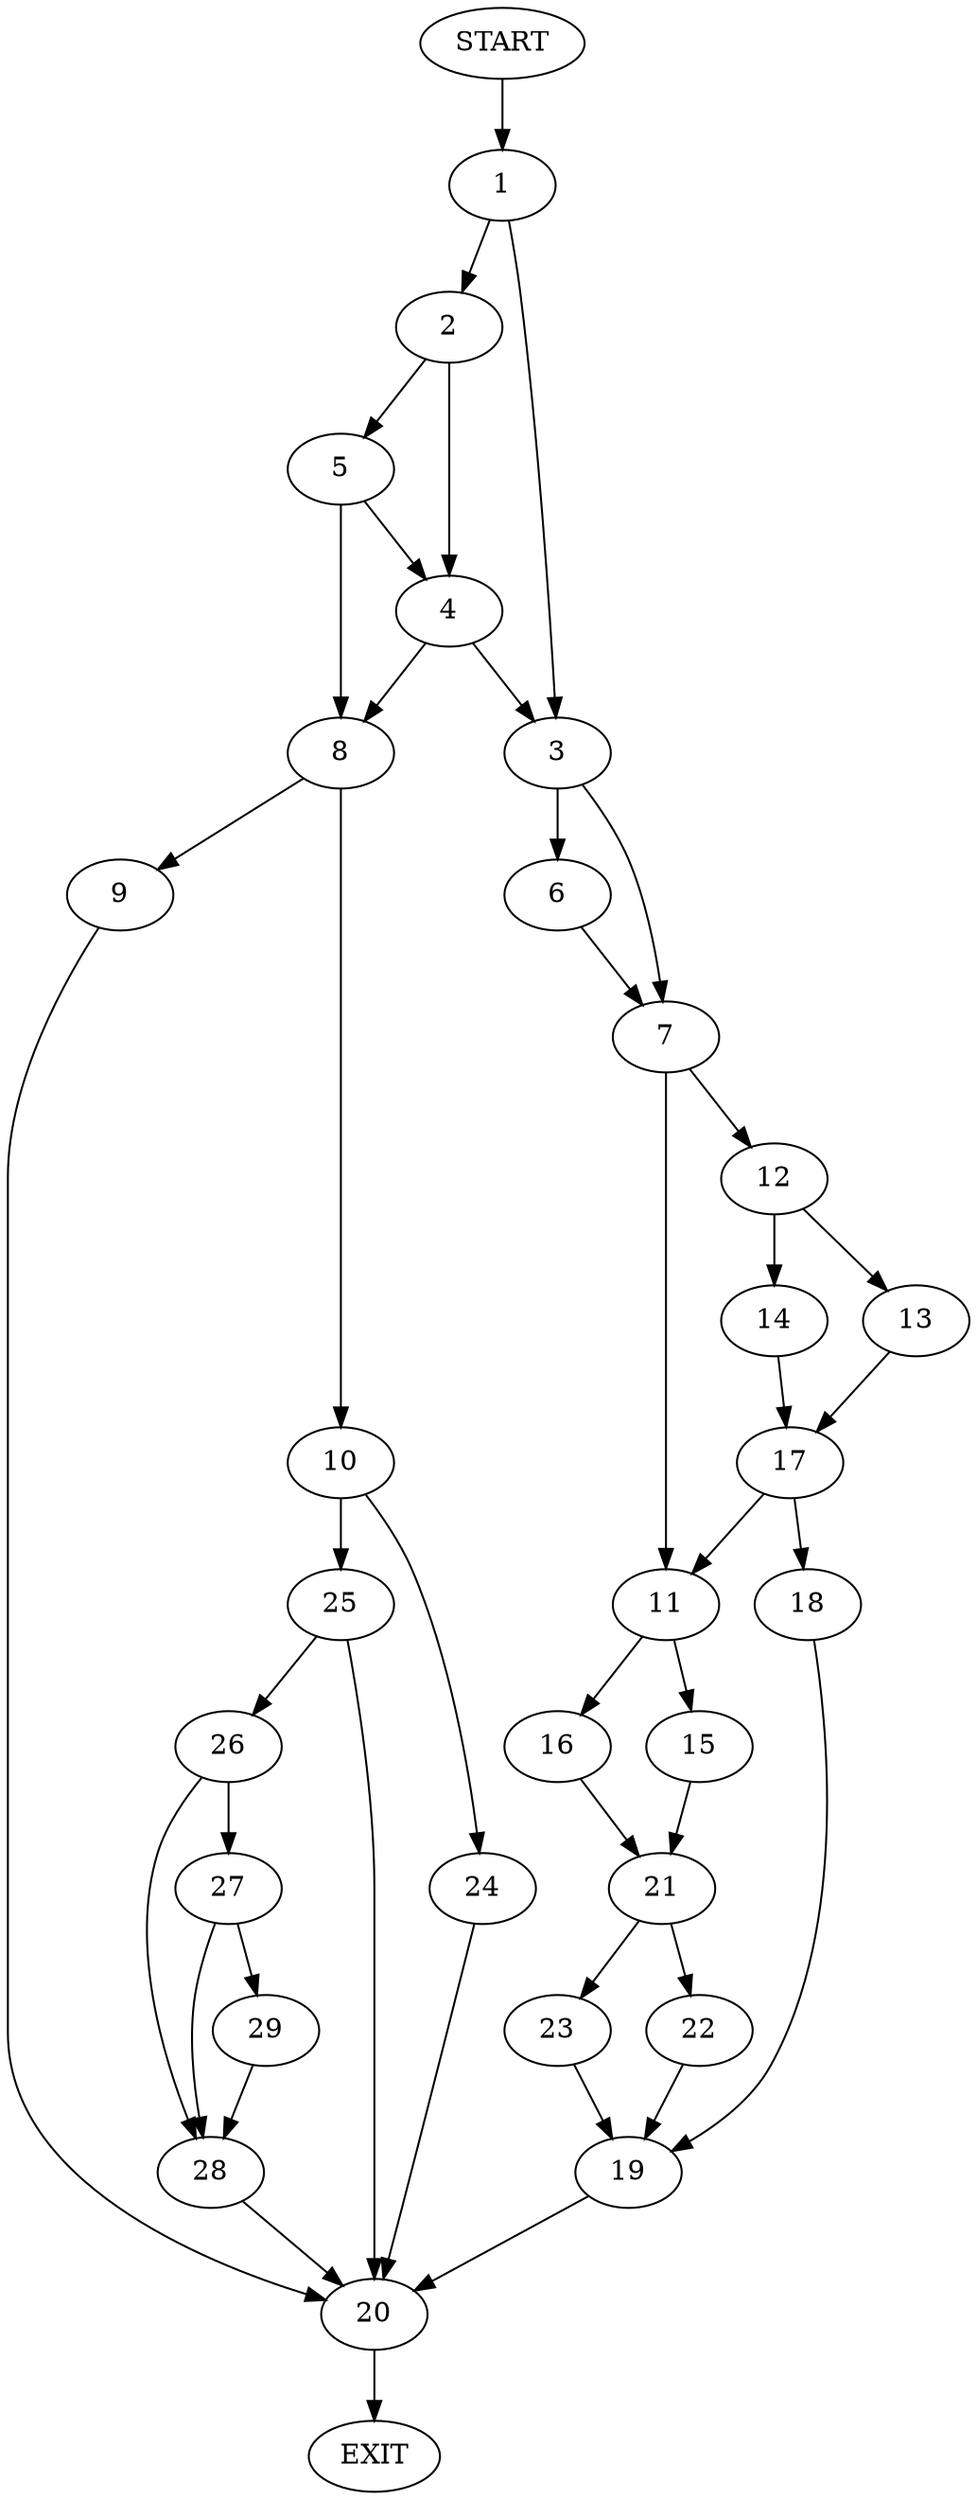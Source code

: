 digraph {
0 [label="START"]
30 [label="EXIT"]
0 -> 1
1 -> 2
1 -> 3
2 -> 4
2 -> 5
3 -> 6
3 -> 7
4 -> 8
4 -> 3
5 -> 8
5 -> 4
8 -> 9
8 -> 10
7 -> 11
7 -> 12
6 -> 7
12 -> 13
12 -> 14
11 -> 15
11 -> 16
14 -> 17
13 -> 17
17 -> 11
17 -> 18
18 -> 19
19 -> 20
16 -> 21
15 -> 21
21 -> 22
21 -> 23
22 -> 19
23 -> 19
20 -> 30
10 -> 24
10 -> 25
9 -> 20
25 -> 26
25 -> 20
24 -> 20
26 -> 27
26 -> 28
27 -> 29
27 -> 28
28 -> 20
29 -> 28
}
